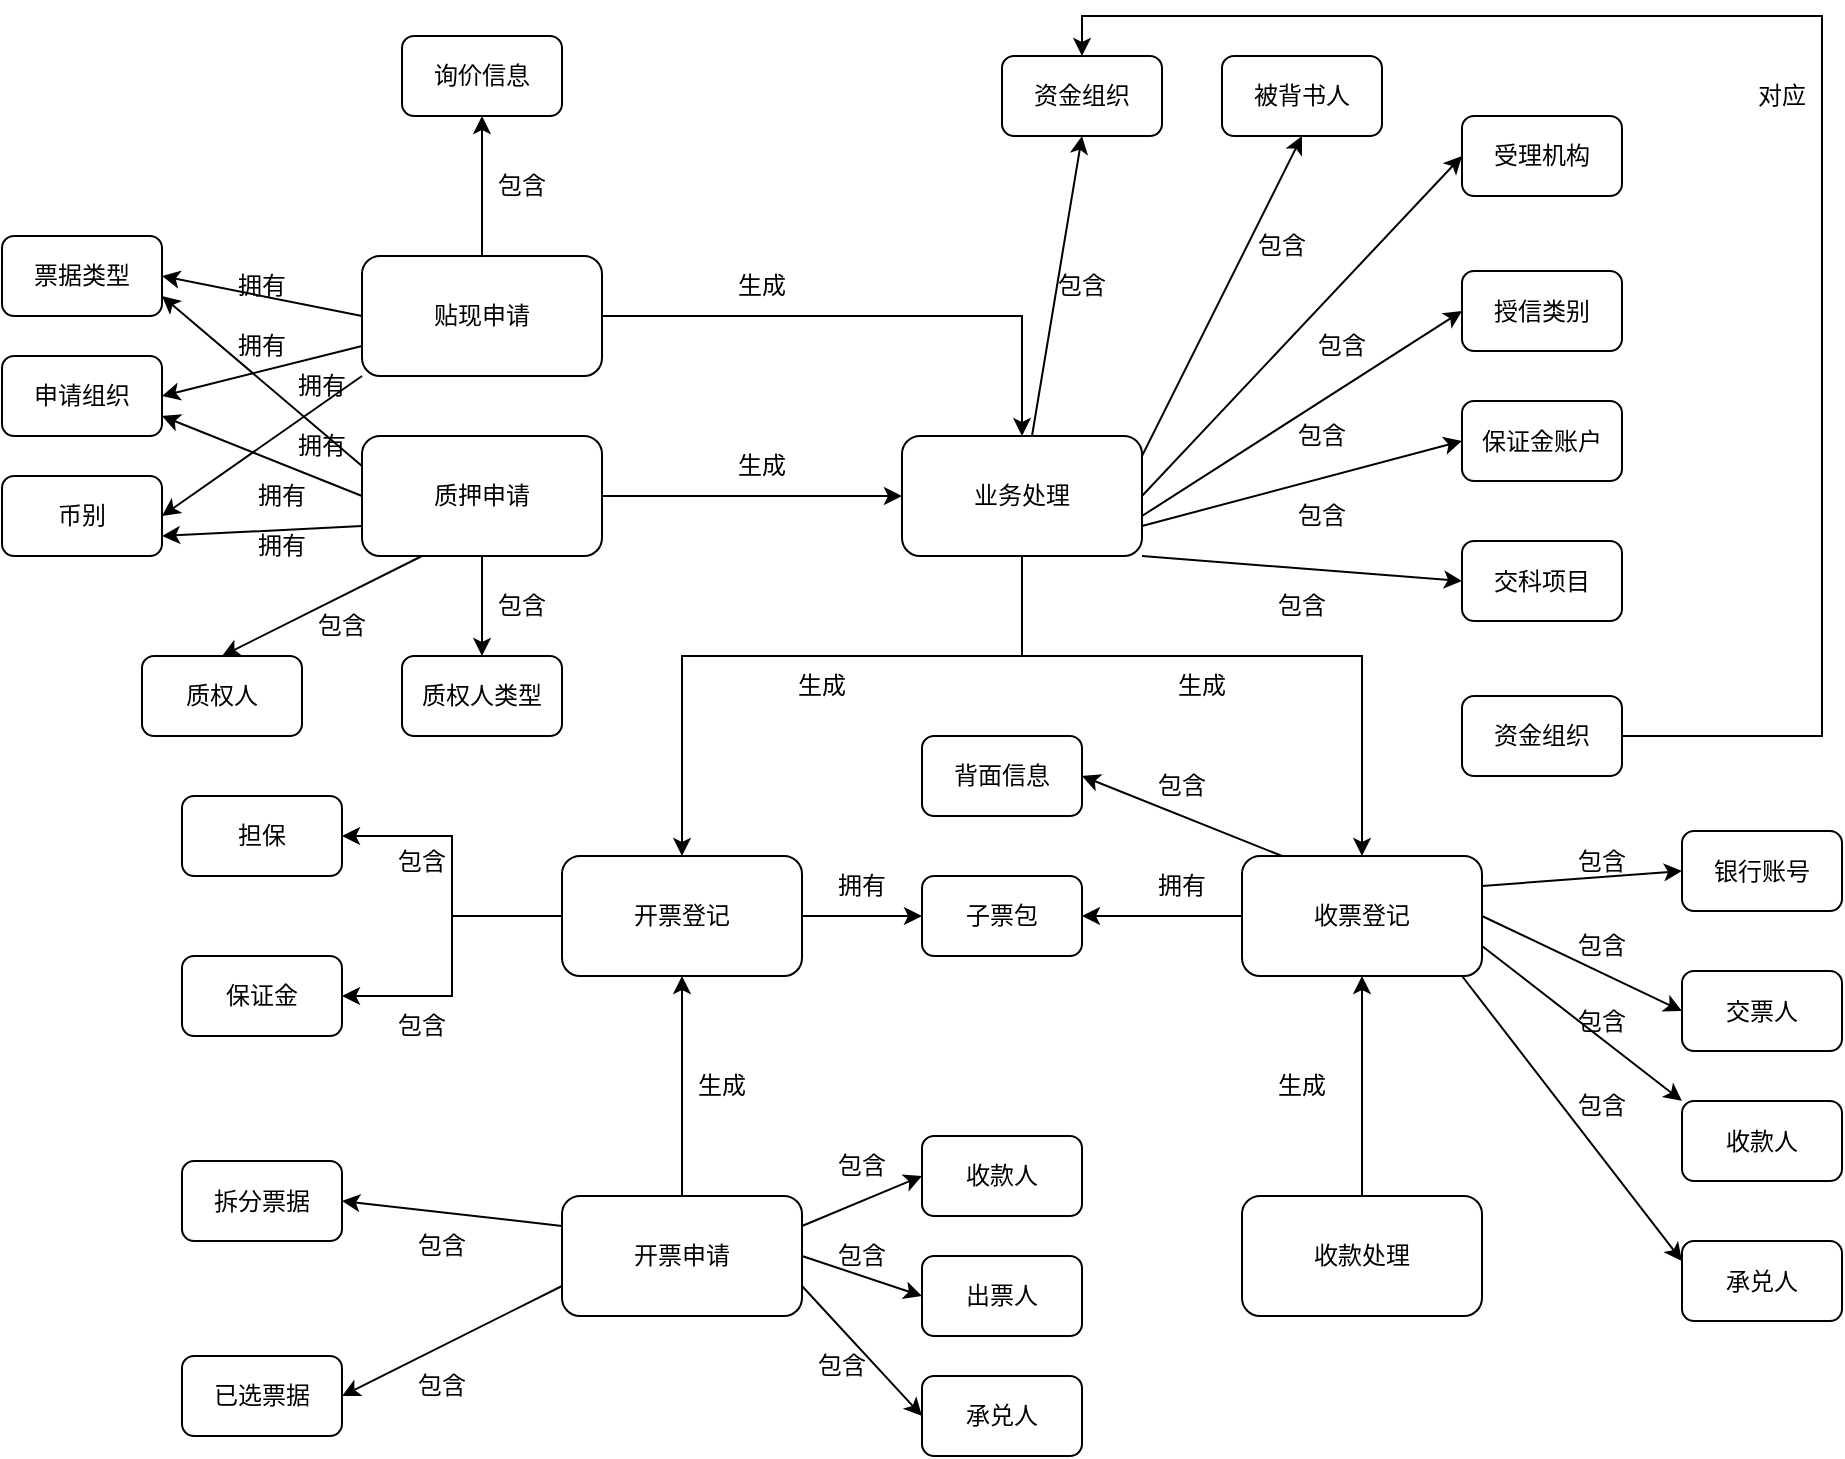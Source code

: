 <mxfile version="21.0.6" type="github">
  <diagram name="第 1 页" id="GGxodU9b4LXdH2wf0JVg">
    <mxGraphModel dx="1050" dy="541" grid="1" gridSize="10" guides="1" tooltips="1" connect="1" arrows="1" fold="1" page="1" pageScale="1" pageWidth="3300" pageHeight="4681" math="0" shadow="0">
      <root>
        <mxCell id="0" />
        <mxCell id="1" parent="0" />
        <mxCell id="caTv67Q1xba_H8R_C0RS-77" style="edgeStyle=orthogonalEdgeStyle;rounded=0;orthogonalLoop=1;jettySize=auto;html=1;entryX=0;entryY=0.5;entryDx=0;entryDy=0;" edge="1" parent="1" source="caTv67Q1xba_H8R_C0RS-1" target="caTv67Q1xba_H8R_C0RS-74">
          <mxGeometry relative="1" as="geometry" />
        </mxCell>
        <mxCell id="caTv67Q1xba_H8R_C0RS-78" style="edgeStyle=orthogonalEdgeStyle;rounded=0;orthogonalLoop=1;jettySize=auto;html=1;entryX=1;entryY=0.5;entryDx=0;entryDy=0;" edge="1" parent="1" source="caTv67Q1xba_H8R_C0RS-1" target="caTv67Q1xba_H8R_C0RS-67">
          <mxGeometry relative="1" as="geometry" />
        </mxCell>
        <mxCell id="caTv67Q1xba_H8R_C0RS-79" style="edgeStyle=orthogonalEdgeStyle;rounded=0;orthogonalLoop=1;jettySize=auto;html=1;entryX=1;entryY=0.5;entryDx=0;entryDy=0;" edge="1" parent="1" source="caTv67Q1xba_H8R_C0RS-1" target="caTv67Q1xba_H8R_C0RS-68">
          <mxGeometry relative="1" as="geometry" />
        </mxCell>
        <mxCell id="caTv67Q1xba_H8R_C0RS-1" value="开票登记" style="rounded=1;whiteSpace=wrap;html=1;" vertex="1" parent="1">
          <mxGeometry x="390" y="590" width="120" height="60" as="geometry" />
        </mxCell>
        <mxCell id="caTv67Q1xba_H8R_C0RS-13" style="edgeStyle=orthogonalEdgeStyle;rounded=0;orthogonalLoop=1;jettySize=auto;html=1;entryX=0.5;entryY=1;entryDx=0;entryDy=0;" edge="1" parent="1" source="caTv67Q1xba_H8R_C0RS-2" target="caTv67Q1xba_H8R_C0RS-1">
          <mxGeometry relative="1" as="geometry" />
        </mxCell>
        <mxCell id="caTv67Q1xba_H8R_C0RS-2" value="开票申请" style="rounded=1;whiteSpace=wrap;html=1;" vertex="1" parent="1">
          <mxGeometry x="390" y="760" width="120" height="60" as="geometry" />
        </mxCell>
        <mxCell id="caTv67Q1xba_H8R_C0RS-9" style="edgeStyle=orthogonalEdgeStyle;rounded=0;orthogonalLoop=1;jettySize=auto;html=1;" edge="1" parent="1" source="caTv67Q1xba_H8R_C0RS-3" target="caTv67Q1xba_H8R_C0RS-1">
          <mxGeometry relative="1" as="geometry">
            <Array as="points">
              <mxPoint x="620" y="490" />
              <mxPoint x="450" y="490" />
            </Array>
          </mxGeometry>
        </mxCell>
        <mxCell id="caTv67Q1xba_H8R_C0RS-11" style="edgeStyle=orthogonalEdgeStyle;rounded=0;orthogonalLoop=1;jettySize=auto;html=1;" edge="1" parent="1" source="caTv67Q1xba_H8R_C0RS-3" target="caTv67Q1xba_H8R_C0RS-5">
          <mxGeometry relative="1" as="geometry">
            <Array as="points">
              <mxPoint x="620" y="490" />
              <mxPoint x="790" y="490" />
            </Array>
          </mxGeometry>
        </mxCell>
        <mxCell id="caTv67Q1xba_H8R_C0RS-3" value="业务处理" style="rounded=1;whiteSpace=wrap;html=1;" vertex="1" parent="1">
          <mxGeometry x="560" y="380" width="120" height="60" as="geometry" />
        </mxCell>
        <mxCell id="caTv67Q1xba_H8R_C0RS-102" style="edgeStyle=orthogonalEdgeStyle;rounded=0;orthogonalLoop=1;jettySize=auto;html=1;entryX=1;entryY=0.5;entryDx=0;entryDy=0;" edge="1" parent="1" source="caTv67Q1xba_H8R_C0RS-5" target="caTv67Q1xba_H8R_C0RS-74">
          <mxGeometry relative="1" as="geometry" />
        </mxCell>
        <mxCell id="caTv67Q1xba_H8R_C0RS-5" value="收票登记" style="rounded=1;whiteSpace=wrap;html=1;" vertex="1" parent="1">
          <mxGeometry x="730" y="590" width="120" height="60" as="geometry" />
        </mxCell>
        <mxCell id="caTv67Q1xba_H8R_C0RS-12" style="edgeStyle=orthogonalEdgeStyle;rounded=0;orthogonalLoop=1;jettySize=auto;html=1;entryX=0.5;entryY=1;entryDx=0;entryDy=0;" edge="1" parent="1" source="caTv67Q1xba_H8R_C0RS-6" target="caTv67Q1xba_H8R_C0RS-5">
          <mxGeometry relative="1" as="geometry" />
        </mxCell>
        <mxCell id="caTv67Q1xba_H8R_C0RS-6" value="收款处理" style="rounded=1;whiteSpace=wrap;html=1;" vertex="1" parent="1">
          <mxGeometry x="730" y="760" width="120" height="60" as="geometry" />
        </mxCell>
        <mxCell id="caTv67Q1xba_H8R_C0RS-8" style="edgeStyle=orthogonalEdgeStyle;rounded=0;orthogonalLoop=1;jettySize=auto;html=1;" edge="1" parent="1" source="caTv67Q1xba_H8R_C0RS-7" target="caTv67Q1xba_H8R_C0RS-3">
          <mxGeometry relative="1" as="geometry" />
        </mxCell>
        <mxCell id="caTv67Q1xba_H8R_C0RS-7" value="质押申请" style="rounded=1;whiteSpace=wrap;html=1;" vertex="1" parent="1">
          <mxGeometry x="290" y="380" width="120" height="60" as="geometry" />
        </mxCell>
        <mxCell id="caTv67Q1xba_H8R_C0RS-14" value="生成" style="text;html=1;strokeColor=none;fillColor=none;align=center;verticalAlign=middle;whiteSpace=wrap;rounded=0;" vertex="1" parent="1">
          <mxGeometry x="460" y="380" width="60" height="30" as="geometry" />
        </mxCell>
        <mxCell id="caTv67Q1xba_H8R_C0RS-15" value="生成" style="text;html=1;strokeColor=none;fillColor=none;align=center;verticalAlign=middle;whiteSpace=wrap;rounded=0;" vertex="1" parent="1">
          <mxGeometry x="490" y="490" width="60" height="30" as="geometry" />
        </mxCell>
        <mxCell id="caTv67Q1xba_H8R_C0RS-16" value="生成" style="text;html=1;strokeColor=none;fillColor=none;align=center;verticalAlign=middle;whiteSpace=wrap;rounded=0;" vertex="1" parent="1">
          <mxGeometry x="680" y="490" width="60" height="30" as="geometry" />
        </mxCell>
        <mxCell id="caTv67Q1xba_H8R_C0RS-17" value="生成" style="text;html=1;strokeColor=none;fillColor=none;align=center;verticalAlign=middle;whiteSpace=wrap;rounded=0;" vertex="1" parent="1">
          <mxGeometry x="440" y="690" width="60" height="30" as="geometry" />
        </mxCell>
        <mxCell id="caTv67Q1xba_H8R_C0RS-18" value="生成" style="text;html=1;strokeColor=none;fillColor=none;align=center;verticalAlign=middle;whiteSpace=wrap;rounded=0;" vertex="1" parent="1">
          <mxGeometry x="730" y="690" width="60" height="30" as="geometry" />
        </mxCell>
        <mxCell id="caTv67Q1xba_H8R_C0RS-19" value="申请组织" style="rounded=1;whiteSpace=wrap;html=1;" vertex="1" parent="1">
          <mxGeometry x="110" y="340" width="80" height="40" as="geometry" />
        </mxCell>
        <mxCell id="caTv67Q1xba_H8R_C0RS-23" style="edgeStyle=orthogonalEdgeStyle;rounded=0;orthogonalLoop=1;jettySize=auto;html=1;" edge="1" parent="1" source="caTv67Q1xba_H8R_C0RS-22" target="caTv67Q1xba_H8R_C0RS-3">
          <mxGeometry relative="1" as="geometry" />
        </mxCell>
        <mxCell id="caTv67Q1xba_H8R_C0RS-22" value="贴现申请" style="rounded=1;whiteSpace=wrap;html=1;" vertex="1" parent="1">
          <mxGeometry x="290" y="290" width="120" height="60" as="geometry" />
        </mxCell>
        <mxCell id="caTv67Q1xba_H8R_C0RS-28" value="生成" style="text;html=1;strokeColor=none;fillColor=none;align=center;verticalAlign=middle;whiteSpace=wrap;rounded=0;" vertex="1" parent="1">
          <mxGeometry x="460" y="290" width="60" height="30" as="geometry" />
        </mxCell>
        <mxCell id="caTv67Q1xba_H8R_C0RS-33" value="币别" style="rounded=1;whiteSpace=wrap;html=1;" vertex="1" parent="1">
          <mxGeometry x="110" y="400" width="80" height="40" as="geometry" />
        </mxCell>
        <mxCell id="caTv67Q1xba_H8R_C0RS-34" value="票据类型" style="rounded=1;whiteSpace=wrap;html=1;" vertex="1" parent="1">
          <mxGeometry x="110" y="280" width="80" height="40" as="geometry" />
        </mxCell>
        <mxCell id="caTv67Q1xba_H8R_C0RS-35" value="询价信息" style="rounded=1;whiteSpace=wrap;html=1;" vertex="1" parent="1">
          <mxGeometry x="310" y="180" width="80" height="40" as="geometry" />
        </mxCell>
        <mxCell id="caTv67Q1xba_H8R_C0RS-36" value="质权人" style="rounded=1;whiteSpace=wrap;html=1;" vertex="1" parent="1">
          <mxGeometry x="180" y="490" width="80" height="40" as="geometry" />
        </mxCell>
        <mxCell id="caTv67Q1xba_H8R_C0RS-37" value="质权人类型" style="rounded=1;whiteSpace=wrap;html=1;" vertex="1" parent="1">
          <mxGeometry x="310" y="490" width="80" height="40" as="geometry" />
        </mxCell>
        <mxCell id="caTv67Q1xba_H8R_C0RS-39" value="" style="endArrow=classic;html=1;rounded=0;exitX=0.5;exitY=0;exitDx=0;exitDy=0;entryX=0.5;entryY=1;entryDx=0;entryDy=0;" edge="1" parent="1" source="caTv67Q1xba_H8R_C0RS-22" target="caTv67Q1xba_H8R_C0RS-35">
          <mxGeometry width="50" height="50" relative="1" as="geometry">
            <mxPoint x="290" y="310" as="sourcePoint" />
            <mxPoint x="230" y="230" as="targetPoint" />
          </mxGeometry>
        </mxCell>
        <mxCell id="caTv67Q1xba_H8R_C0RS-42" value="" style="endArrow=classic;html=1;rounded=0;entryX=1;entryY=0.5;entryDx=0;entryDy=0;exitX=0;exitY=0.5;exitDx=0;exitDy=0;" edge="1" parent="1" source="caTv67Q1xba_H8R_C0RS-22" target="caTv67Q1xba_H8R_C0RS-34">
          <mxGeometry width="50" height="50" relative="1" as="geometry">
            <mxPoint x="400" y="480" as="sourcePoint" />
            <mxPoint x="540" y="400" as="targetPoint" />
          </mxGeometry>
        </mxCell>
        <mxCell id="caTv67Q1xba_H8R_C0RS-44" value="" style="endArrow=classic;html=1;rounded=0;exitX=0;exitY=0.75;exitDx=0;exitDy=0;" edge="1" parent="1" source="caTv67Q1xba_H8R_C0RS-22">
          <mxGeometry width="50" height="50" relative="1" as="geometry">
            <mxPoint x="300" y="330" as="sourcePoint" />
            <mxPoint x="190" y="360" as="targetPoint" />
          </mxGeometry>
        </mxCell>
        <mxCell id="caTv67Q1xba_H8R_C0RS-45" value="" style="endArrow=classic;html=1;rounded=0;exitX=0;exitY=1;exitDx=0;exitDy=0;entryX=1;entryY=0.5;entryDx=0;entryDy=0;" edge="1" parent="1" source="caTv67Q1xba_H8R_C0RS-22" target="caTv67Q1xba_H8R_C0RS-33">
          <mxGeometry width="50" height="50" relative="1" as="geometry">
            <mxPoint x="300" y="345" as="sourcePoint" />
            <mxPoint x="200" y="370" as="targetPoint" />
          </mxGeometry>
        </mxCell>
        <mxCell id="caTv67Q1xba_H8R_C0RS-46" value="" style="endArrow=classic;html=1;rounded=0;exitX=0;exitY=0.25;exitDx=0;exitDy=0;entryX=1;entryY=0.75;entryDx=0;entryDy=0;" edge="1" parent="1" source="caTv67Q1xba_H8R_C0RS-7" target="caTv67Q1xba_H8R_C0RS-34">
          <mxGeometry width="50" height="50" relative="1" as="geometry">
            <mxPoint x="300" y="360" as="sourcePoint" />
            <mxPoint x="200" y="430" as="targetPoint" />
          </mxGeometry>
        </mxCell>
        <mxCell id="caTv67Q1xba_H8R_C0RS-47" value="" style="endArrow=classic;html=1;rounded=0;exitX=0;exitY=0.5;exitDx=0;exitDy=0;entryX=1;entryY=0.75;entryDx=0;entryDy=0;" edge="1" parent="1" source="caTv67Q1xba_H8R_C0RS-7" target="caTv67Q1xba_H8R_C0RS-19">
          <mxGeometry width="50" height="50" relative="1" as="geometry">
            <mxPoint x="300" y="405" as="sourcePoint" />
            <mxPoint x="200" y="320" as="targetPoint" />
          </mxGeometry>
        </mxCell>
        <mxCell id="caTv67Q1xba_H8R_C0RS-48" value="" style="endArrow=classic;html=1;rounded=0;exitX=0;exitY=0.75;exitDx=0;exitDy=0;entryX=1;entryY=0.75;entryDx=0;entryDy=0;" edge="1" parent="1" source="caTv67Q1xba_H8R_C0RS-7" target="caTv67Q1xba_H8R_C0RS-33">
          <mxGeometry width="50" height="50" relative="1" as="geometry">
            <mxPoint x="300" y="420" as="sourcePoint" />
            <mxPoint x="200" y="380" as="targetPoint" />
          </mxGeometry>
        </mxCell>
        <mxCell id="caTv67Q1xba_H8R_C0RS-49" value="" style="endArrow=classic;html=1;rounded=0;exitX=0.25;exitY=1;exitDx=0;exitDy=0;entryX=0.5;entryY=0;entryDx=0;entryDy=0;" edge="1" parent="1" source="caTv67Q1xba_H8R_C0RS-7" target="caTv67Q1xba_H8R_C0RS-36">
          <mxGeometry width="50" height="50" relative="1" as="geometry">
            <mxPoint x="300" y="435" as="sourcePoint" />
            <mxPoint x="200" y="440" as="targetPoint" />
          </mxGeometry>
        </mxCell>
        <mxCell id="caTv67Q1xba_H8R_C0RS-50" value="" style="endArrow=classic;html=1;rounded=0;exitX=0.5;exitY=1;exitDx=0;exitDy=0;" edge="1" parent="1" source="caTv67Q1xba_H8R_C0RS-7" target="caTv67Q1xba_H8R_C0RS-37">
          <mxGeometry width="50" height="50" relative="1" as="geometry">
            <mxPoint x="330" y="450" as="sourcePoint" />
            <mxPoint x="230" y="500" as="targetPoint" />
          </mxGeometry>
        </mxCell>
        <mxCell id="caTv67Q1xba_H8R_C0RS-51" value="拥有" style="text;html=1;strokeColor=none;fillColor=none;align=center;verticalAlign=middle;whiteSpace=wrap;rounded=0;" vertex="1" parent="1">
          <mxGeometry x="210" y="290" width="60" height="30" as="geometry" />
        </mxCell>
        <mxCell id="caTv67Q1xba_H8R_C0RS-52" value="拥有" style="text;html=1;strokeColor=none;fillColor=none;align=center;verticalAlign=middle;whiteSpace=wrap;rounded=0;" vertex="1" parent="1">
          <mxGeometry x="210" y="320" width="60" height="30" as="geometry" />
        </mxCell>
        <mxCell id="caTv67Q1xba_H8R_C0RS-53" value="拥有" style="text;html=1;strokeColor=none;fillColor=none;align=center;verticalAlign=middle;whiteSpace=wrap;rounded=0;" vertex="1" parent="1">
          <mxGeometry x="220" y="420" width="60" height="30" as="geometry" />
        </mxCell>
        <mxCell id="caTv67Q1xba_H8R_C0RS-54" value="拥有" style="text;html=1;strokeColor=none;fillColor=none;align=center;verticalAlign=middle;whiteSpace=wrap;rounded=0;" vertex="1" parent="1">
          <mxGeometry x="220" y="395" width="60" height="30" as="geometry" />
        </mxCell>
        <mxCell id="caTv67Q1xba_H8R_C0RS-55" value="拥有" style="text;html=1;strokeColor=none;fillColor=none;align=center;verticalAlign=middle;whiteSpace=wrap;rounded=0;" vertex="1" parent="1">
          <mxGeometry x="240" y="370" width="60" height="30" as="geometry" />
        </mxCell>
        <mxCell id="caTv67Q1xba_H8R_C0RS-56" value="拥有" style="text;html=1;strokeColor=none;fillColor=none;align=center;verticalAlign=middle;whiteSpace=wrap;rounded=0;" vertex="1" parent="1">
          <mxGeometry x="240" y="340" width="60" height="30" as="geometry" />
        </mxCell>
        <mxCell id="caTv67Q1xba_H8R_C0RS-57" value="包含" style="text;html=1;strokeColor=none;fillColor=none;align=center;verticalAlign=middle;whiteSpace=wrap;rounded=0;" vertex="1" parent="1">
          <mxGeometry x="340" y="240" width="60" height="30" as="geometry" />
        </mxCell>
        <mxCell id="caTv67Q1xba_H8R_C0RS-58" value="包含" style="text;html=1;strokeColor=none;fillColor=none;align=center;verticalAlign=middle;whiteSpace=wrap;rounded=0;" vertex="1" parent="1">
          <mxGeometry x="250" y="460" width="60" height="30" as="geometry" />
        </mxCell>
        <mxCell id="caTv67Q1xba_H8R_C0RS-59" value="包含" style="text;html=1;strokeColor=none;fillColor=none;align=center;verticalAlign=middle;whiteSpace=wrap;rounded=0;" vertex="1" parent="1">
          <mxGeometry x="340" y="450" width="60" height="30" as="geometry" />
        </mxCell>
        <mxCell id="caTv67Q1xba_H8R_C0RS-60" value="被背书人" style="rounded=1;whiteSpace=wrap;html=1;" vertex="1" parent="1">
          <mxGeometry x="720" y="190" width="80" height="40" as="geometry" />
        </mxCell>
        <mxCell id="caTv67Q1xba_H8R_C0RS-61" value="资金组织" style="rounded=1;whiteSpace=wrap;html=1;" vertex="1" parent="1">
          <mxGeometry x="610" y="190" width="80" height="40" as="geometry" />
        </mxCell>
        <mxCell id="caTv67Q1xba_H8R_C0RS-62" value="保证金账户" style="rounded=1;whiteSpace=wrap;html=1;" vertex="1" parent="1">
          <mxGeometry x="840" y="362.5" width="80" height="40" as="geometry" />
        </mxCell>
        <mxCell id="caTv67Q1xba_H8R_C0RS-63" value="受理机构" style="rounded=1;whiteSpace=wrap;html=1;" vertex="1" parent="1">
          <mxGeometry x="840" y="220" width="80" height="40" as="geometry" />
        </mxCell>
        <mxCell id="caTv67Q1xba_H8R_C0RS-64" value="授信类别" style="rounded=1;whiteSpace=wrap;html=1;" vertex="1" parent="1">
          <mxGeometry x="840" y="297.5" width="80" height="40" as="geometry" />
        </mxCell>
        <mxCell id="caTv67Q1xba_H8R_C0RS-65" value="交科项目" style="rounded=1;whiteSpace=wrap;html=1;" vertex="1" parent="1">
          <mxGeometry x="840" y="432.5" width="80" height="40" as="geometry" />
        </mxCell>
        <mxCell id="caTv67Q1xba_H8R_C0RS-67" value="担保" style="rounded=1;whiteSpace=wrap;html=1;" vertex="1" parent="1">
          <mxGeometry x="200" y="560" width="80" height="40" as="geometry" />
        </mxCell>
        <mxCell id="caTv67Q1xba_H8R_C0RS-68" value="保证金" style="rounded=1;whiteSpace=wrap;html=1;" vertex="1" parent="1">
          <mxGeometry x="200" y="640" width="80" height="40" as="geometry" />
        </mxCell>
        <mxCell id="caTv67Q1xba_H8R_C0RS-69" value="承兑人" style="rounded=1;whiteSpace=wrap;html=1;" vertex="1" parent="1">
          <mxGeometry x="570" y="850" width="80" height="40" as="geometry" />
        </mxCell>
        <mxCell id="caTv67Q1xba_H8R_C0RS-70" value="出票人" style="rounded=1;whiteSpace=wrap;html=1;" vertex="1" parent="1">
          <mxGeometry x="570" y="790" width="80" height="40" as="geometry" />
        </mxCell>
        <mxCell id="caTv67Q1xba_H8R_C0RS-71" style="edgeStyle=orthogonalEdgeStyle;rounded=0;orthogonalLoop=1;jettySize=auto;html=1;exitX=0.5;exitY=1;exitDx=0;exitDy=0;" edge="1" parent="1" source="caTv67Q1xba_H8R_C0RS-70" target="caTv67Q1xba_H8R_C0RS-70">
          <mxGeometry relative="1" as="geometry" />
        </mxCell>
        <mxCell id="caTv67Q1xba_H8R_C0RS-73" value="收款人" style="rounded=1;whiteSpace=wrap;html=1;" vertex="1" parent="1">
          <mxGeometry x="570" y="730" width="80" height="40" as="geometry" />
        </mxCell>
        <mxCell id="caTv67Q1xba_H8R_C0RS-74" value="子票包" style="rounded=1;whiteSpace=wrap;html=1;" vertex="1" parent="1">
          <mxGeometry x="570" y="600" width="80" height="40" as="geometry" />
        </mxCell>
        <mxCell id="caTv67Q1xba_H8R_C0RS-75" value="拆分票据" style="rounded=1;whiteSpace=wrap;html=1;" vertex="1" parent="1">
          <mxGeometry x="200" y="742.5" width="80" height="40" as="geometry" />
        </mxCell>
        <mxCell id="caTv67Q1xba_H8R_C0RS-76" value="已选票据" style="rounded=1;whiteSpace=wrap;html=1;" vertex="1" parent="1">
          <mxGeometry x="200" y="840" width="80" height="40" as="geometry" />
        </mxCell>
        <mxCell id="caTv67Q1xba_H8R_C0RS-80" value="" style="endArrow=classic;html=1;rounded=0;entryX=1;entryY=0.5;entryDx=0;entryDy=0;exitX=0;exitY=0.25;exitDx=0;exitDy=0;" edge="1" parent="1" source="caTv67Q1xba_H8R_C0RS-2" target="caTv67Q1xba_H8R_C0RS-75">
          <mxGeometry width="50" height="50" relative="1" as="geometry">
            <mxPoint x="490" y="650" as="sourcePoint" />
            <mxPoint x="540" y="600" as="targetPoint" />
          </mxGeometry>
        </mxCell>
        <mxCell id="caTv67Q1xba_H8R_C0RS-81" value="" style="endArrow=classic;html=1;rounded=0;entryX=1;entryY=0.5;entryDx=0;entryDy=0;exitX=0;exitY=0.75;exitDx=0;exitDy=0;" edge="1" parent="1" source="caTv67Q1xba_H8R_C0RS-2" target="caTv67Q1xba_H8R_C0RS-76">
          <mxGeometry width="50" height="50" relative="1" as="geometry">
            <mxPoint x="400" y="785" as="sourcePoint" />
            <mxPoint x="350" y="780" as="targetPoint" />
          </mxGeometry>
        </mxCell>
        <mxCell id="caTv67Q1xba_H8R_C0RS-82" value="" style="endArrow=classic;html=1;rounded=0;entryX=0;entryY=0.5;entryDx=0;entryDy=0;exitX=1;exitY=0.75;exitDx=0;exitDy=0;" edge="1" parent="1" source="caTv67Q1xba_H8R_C0RS-2" target="caTv67Q1xba_H8R_C0RS-69">
          <mxGeometry width="50" height="50" relative="1" as="geometry">
            <mxPoint x="400" y="815" as="sourcePoint" />
            <mxPoint x="350" y="850" as="targetPoint" />
          </mxGeometry>
        </mxCell>
        <mxCell id="caTv67Q1xba_H8R_C0RS-83" value="" style="endArrow=classic;html=1;rounded=0;entryX=0;entryY=0.5;entryDx=0;entryDy=0;exitX=1;exitY=0.5;exitDx=0;exitDy=0;" edge="1" parent="1" source="caTv67Q1xba_H8R_C0RS-2" target="caTv67Q1xba_H8R_C0RS-70">
          <mxGeometry width="50" height="50" relative="1" as="geometry">
            <mxPoint x="520" y="815" as="sourcePoint" />
            <mxPoint x="580" y="860" as="targetPoint" />
          </mxGeometry>
        </mxCell>
        <mxCell id="caTv67Q1xba_H8R_C0RS-84" value="" style="endArrow=classic;html=1;rounded=0;entryX=0;entryY=0.5;entryDx=0;entryDy=0;exitX=1;exitY=0.25;exitDx=0;exitDy=0;" edge="1" parent="1" source="caTv67Q1xba_H8R_C0RS-2" target="caTv67Q1xba_H8R_C0RS-73">
          <mxGeometry width="50" height="50" relative="1" as="geometry">
            <mxPoint x="520" y="800" as="sourcePoint" />
            <mxPoint x="580" y="800" as="targetPoint" />
          </mxGeometry>
        </mxCell>
        <mxCell id="caTv67Q1xba_H8R_C0RS-85" value="" style="endArrow=classic;html=1;rounded=0;entryX=0.5;entryY=1;entryDx=0;entryDy=0;" edge="1" parent="1" source="caTv67Q1xba_H8R_C0RS-3" target="caTv67Q1xba_H8R_C0RS-61">
          <mxGeometry width="50" height="50" relative="1" as="geometry">
            <mxPoint x="490" y="450" as="sourcePoint" />
            <mxPoint x="540" y="400" as="targetPoint" />
          </mxGeometry>
        </mxCell>
        <mxCell id="caTv67Q1xba_H8R_C0RS-88" value="" style="endArrow=classic;html=1;rounded=0;entryX=0.5;entryY=1;entryDx=0;entryDy=0;" edge="1" parent="1" target="caTv67Q1xba_H8R_C0RS-60">
          <mxGeometry width="50" height="50" relative="1" as="geometry">
            <mxPoint x="680" y="390" as="sourcePoint" />
            <mxPoint x="660" y="240" as="targetPoint" />
          </mxGeometry>
        </mxCell>
        <mxCell id="caTv67Q1xba_H8R_C0RS-89" value="" style="endArrow=classic;html=1;rounded=0;exitX=1;exitY=0.5;exitDx=0;exitDy=0;entryX=0;entryY=0.5;entryDx=0;entryDy=0;" edge="1" parent="1" source="caTv67Q1xba_H8R_C0RS-3" target="caTv67Q1xba_H8R_C0RS-63">
          <mxGeometry width="50" height="50" relative="1" as="geometry">
            <mxPoint x="690" y="390" as="sourcePoint" />
            <mxPoint x="770" y="300" as="targetPoint" />
          </mxGeometry>
        </mxCell>
        <mxCell id="caTv67Q1xba_H8R_C0RS-90" value="" style="endArrow=classic;html=1;rounded=0;entryX=0;entryY=0.5;entryDx=0;entryDy=0;" edge="1" parent="1" target="caTv67Q1xba_H8R_C0RS-64">
          <mxGeometry width="50" height="50" relative="1" as="geometry">
            <mxPoint x="680" y="420" as="sourcePoint" />
            <mxPoint x="850" y="250" as="targetPoint" />
          </mxGeometry>
        </mxCell>
        <mxCell id="caTv67Q1xba_H8R_C0RS-91" value="" style="endArrow=classic;html=1;rounded=0;exitX=1;exitY=0.75;exitDx=0;exitDy=0;entryX=0;entryY=0.5;entryDx=0;entryDy=0;" edge="1" parent="1" source="caTv67Q1xba_H8R_C0RS-3" target="caTv67Q1xba_H8R_C0RS-62">
          <mxGeometry width="50" height="50" relative="1" as="geometry">
            <mxPoint x="690" y="435" as="sourcePoint" />
            <mxPoint x="850" y="328" as="targetPoint" />
          </mxGeometry>
        </mxCell>
        <mxCell id="caTv67Q1xba_H8R_C0RS-92" value="" style="endArrow=classic;html=1;rounded=0;exitX=1;exitY=1;exitDx=0;exitDy=0;entryX=0;entryY=0.5;entryDx=0;entryDy=0;" edge="1" parent="1" source="caTv67Q1xba_H8R_C0RS-3" target="caTv67Q1xba_H8R_C0RS-65">
          <mxGeometry width="50" height="50" relative="1" as="geometry">
            <mxPoint x="690" y="435" as="sourcePoint" />
            <mxPoint x="850" y="393" as="targetPoint" />
          </mxGeometry>
        </mxCell>
        <mxCell id="caTv67Q1xba_H8R_C0RS-106" style="edgeStyle=orthogonalEdgeStyle;rounded=0;orthogonalLoop=1;jettySize=auto;html=1;entryX=0.5;entryY=0;entryDx=0;entryDy=0;" edge="1" parent="1" source="caTv67Q1xba_H8R_C0RS-93" target="caTv67Q1xba_H8R_C0RS-61">
          <mxGeometry relative="1" as="geometry">
            <Array as="points">
              <mxPoint x="1020" y="530" />
              <mxPoint x="1020" y="170" />
              <mxPoint x="650" y="170" />
            </Array>
          </mxGeometry>
        </mxCell>
        <mxCell id="caTv67Q1xba_H8R_C0RS-93" value="资金组织" style="rounded=1;whiteSpace=wrap;html=1;" vertex="1" parent="1">
          <mxGeometry x="840" y="510" width="80" height="40" as="geometry" />
        </mxCell>
        <mxCell id="caTv67Q1xba_H8R_C0RS-94" value="交票人" style="rounded=1;whiteSpace=wrap;html=1;" vertex="1" parent="1">
          <mxGeometry x="950" y="647.5" width="80" height="40" as="geometry" />
        </mxCell>
        <mxCell id="caTv67Q1xba_H8R_C0RS-95" value="银行账号" style="rounded=1;whiteSpace=wrap;html=1;" vertex="1" parent="1">
          <mxGeometry x="950" y="577.5" width="80" height="40" as="geometry" />
        </mxCell>
        <mxCell id="caTv67Q1xba_H8R_C0RS-97" value="承兑人" style="rounded=1;whiteSpace=wrap;html=1;" vertex="1" parent="1">
          <mxGeometry x="950" y="782.5" width="80" height="40" as="geometry" />
        </mxCell>
        <mxCell id="caTv67Q1xba_H8R_C0RS-98" value="收款人" style="rounded=1;whiteSpace=wrap;html=1;" vertex="1" parent="1">
          <mxGeometry x="950" y="712.5" width="80" height="40" as="geometry" />
        </mxCell>
        <mxCell id="caTv67Q1xba_H8R_C0RS-101" value="背面信息" style="rounded=1;whiteSpace=wrap;html=1;" vertex="1" parent="1">
          <mxGeometry x="570" y="530" width="80" height="40" as="geometry" />
        </mxCell>
        <mxCell id="caTv67Q1xba_H8R_C0RS-103" value="拥有" style="text;html=1;strokeColor=none;fillColor=none;align=center;verticalAlign=middle;whiteSpace=wrap;rounded=0;" vertex="1" parent="1">
          <mxGeometry x="510" y="590" width="60" height="30" as="geometry" />
        </mxCell>
        <mxCell id="caTv67Q1xba_H8R_C0RS-104" value="拥有" style="text;html=1;strokeColor=none;fillColor=none;align=center;verticalAlign=middle;whiteSpace=wrap;rounded=0;" vertex="1" parent="1">
          <mxGeometry x="670" y="590" width="60" height="30" as="geometry" />
        </mxCell>
        <mxCell id="caTv67Q1xba_H8R_C0RS-107" value="" style="endArrow=classic;html=1;rounded=0;entryX=0;entryY=0.5;entryDx=0;entryDy=0;exitX=1;exitY=0.25;exitDx=0;exitDy=0;" edge="1" parent="1" source="caTv67Q1xba_H8R_C0RS-5" target="caTv67Q1xba_H8R_C0RS-95">
          <mxGeometry width="50" height="50" relative="1" as="geometry">
            <mxPoint x="850" y="605" as="sourcePoint" />
            <mxPoint x="900" y="555" as="targetPoint" />
          </mxGeometry>
        </mxCell>
        <mxCell id="caTv67Q1xba_H8R_C0RS-108" value="" style="endArrow=classic;html=1;rounded=0;entryX=0;entryY=0.5;entryDx=0;entryDy=0;exitX=1;exitY=0.5;exitDx=0;exitDy=0;" edge="1" parent="1" source="caTv67Q1xba_H8R_C0RS-5" target="caTv67Q1xba_H8R_C0RS-94">
          <mxGeometry width="50" height="50" relative="1" as="geometry">
            <mxPoint x="860" y="615" as="sourcePoint" />
            <mxPoint x="960" y="608" as="targetPoint" />
          </mxGeometry>
        </mxCell>
        <mxCell id="caTv67Q1xba_H8R_C0RS-109" value="" style="endArrow=classic;html=1;rounded=0;entryX=0;entryY=0;entryDx=0;entryDy=0;exitX=1;exitY=0.75;exitDx=0;exitDy=0;" edge="1" parent="1" source="caTv67Q1xba_H8R_C0RS-5" target="caTv67Q1xba_H8R_C0RS-98">
          <mxGeometry width="50" height="50" relative="1" as="geometry">
            <mxPoint x="860" y="630" as="sourcePoint" />
            <mxPoint x="960" y="678" as="targetPoint" />
          </mxGeometry>
        </mxCell>
        <mxCell id="caTv67Q1xba_H8R_C0RS-110" value="" style="endArrow=classic;html=1;rounded=0;entryX=0;entryY=0.25;entryDx=0;entryDy=0;" edge="1" parent="1" target="caTv67Q1xba_H8R_C0RS-97">
          <mxGeometry width="50" height="50" relative="1" as="geometry">
            <mxPoint x="840" y="650" as="sourcePoint" />
            <mxPoint x="960" y="723" as="targetPoint" />
          </mxGeometry>
        </mxCell>
        <mxCell id="caTv67Q1xba_H8R_C0RS-111" value="" style="endArrow=classic;html=1;rounded=0;entryX=1;entryY=0.5;entryDx=0;entryDy=0;" edge="1" parent="1" target="caTv67Q1xba_H8R_C0RS-101">
          <mxGeometry width="50" height="50" relative="1" as="geometry">
            <mxPoint x="750" y="590" as="sourcePoint" />
            <mxPoint x="960" y="678" as="targetPoint" />
          </mxGeometry>
        </mxCell>
        <mxCell id="caTv67Q1xba_H8R_C0RS-112" value="对应" style="text;html=1;strokeColor=none;fillColor=none;align=center;verticalAlign=middle;whiteSpace=wrap;rounded=0;" vertex="1" parent="1">
          <mxGeometry x="970" y="195" width="60" height="30" as="geometry" />
        </mxCell>
        <mxCell id="caTv67Q1xba_H8R_C0RS-113" value="包含" style="text;html=1;strokeColor=none;fillColor=none;align=center;verticalAlign=middle;whiteSpace=wrap;rounded=0;" vertex="1" parent="1">
          <mxGeometry x="740" y="405" width="60" height="30" as="geometry" />
        </mxCell>
        <mxCell id="caTv67Q1xba_H8R_C0RS-114" value="包含" style="text;html=1;strokeColor=none;fillColor=none;align=center;verticalAlign=middle;whiteSpace=wrap;rounded=0;" vertex="1" parent="1">
          <mxGeometry x="620" y="290" width="60" height="30" as="geometry" />
        </mxCell>
        <mxCell id="caTv67Q1xba_H8R_C0RS-115" value="包含" style="text;html=1;strokeColor=none;fillColor=none;align=center;verticalAlign=middle;whiteSpace=wrap;rounded=0;" vertex="1" parent="1">
          <mxGeometry x="740" y="365" width="60" height="30" as="geometry" />
        </mxCell>
        <mxCell id="caTv67Q1xba_H8R_C0RS-116" value="包含" style="text;html=1;strokeColor=none;fillColor=none;align=center;verticalAlign=middle;whiteSpace=wrap;rounded=0;" vertex="1" parent="1">
          <mxGeometry x="720" y="270" width="60" height="30" as="geometry" />
        </mxCell>
        <mxCell id="caTv67Q1xba_H8R_C0RS-117" value="包含" style="text;html=1;strokeColor=none;fillColor=none;align=center;verticalAlign=middle;whiteSpace=wrap;rounded=0;" vertex="1" parent="1">
          <mxGeometry x="750" y="320" width="60" height="30" as="geometry" />
        </mxCell>
        <mxCell id="caTv67Q1xba_H8R_C0RS-120" value="包含" style="text;html=1;strokeColor=none;fillColor=none;align=center;verticalAlign=middle;whiteSpace=wrap;rounded=0;" vertex="1" parent="1">
          <mxGeometry x="730" y="450" width="60" height="30" as="geometry" />
        </mxCell>
        <mxCell id="caTv67Q1xba_H8R_C0RS-121" value="包含" style="text;html=1;strokeColor=none;fillColor=none;align=center;verticalAlign=middle;whiteSpace=wrap;rounded=0;" vertex="1" parent="1">
          <mxGeometry x="880" y="577.5" width="60" height="30" as="geometry" />
        </mxCell>
        <mxCell id="caTv67Q1xba_H8R_C0RS-122" value="包含" style="text;html=1;strokeColor=none;fillColor=none;align=center;verticalAlign=middle;whiteSpace=wrap;rounded=0;" vertex="1" parent="1">
          <mxGeometry x="880" y="620" width="60" height="30" as="geometry" />
        </mxCell>
        <mxCell id="caTv67Q1xba_H8R_C0RS-123" value="包含" style="text;html=1;strokeColor=none;fillColor=none;align=center;verticalAlign=middle;whiteSpace=wrap;rounded=0;" vertex="1" parent="1">
          <mxGeometry x="880" y="657.5" width="60" height="30" as="geometry" />
        </mxCell>
        <mxCell id="caTv67Q1xba_H8R_C0RS-124" value="包含" style="text;html=1;strokeColor=none;fillColor=none;align=center;verticalAlign=middle;whiteSpace=wrap;rounded=0;" vertex="1" parent="1">
          <mxGeometry x="880" y="700" width="60" height="30" as="geometry" />
        </mxCell>
        <mxCell id="caTv67Q1xba_H8R_C0RS-125" value="包含" style="text;html=1;strokeColor=none;fillColor=none;align=center;verticalAlign=middle;whiteSpace=wrap;rounded=0;" vertex="1" parent="1">
          <mxGeometry x="670" y="540" width="60" height="30" as="geometry" />
        </mxCell>
        <mxCell id="caTv67Q1xba_H8R_C0RS-126" value="包含" style="text;html=1;strokeColor=none;fillColor=none;align=center;verticalAlign=middle;whiteSpace=wrap;rounded=0;" vertex="1" parent="1">
          <mxGeometry x="290" y="577.5" width="60" height="30" as="geometry" />
        </mxCell>
        <mxCell id="caTv67Q1xba_H8R_C0RS-127" value="包含" style="text;html=1;strokeColor=none;fillColor=none;align=center;verticalAlign=middle;whiteSpace=wrap;rounded=0;" vertex="1" parent="1">
          <mxGeometry x="300" y="770" width="60" height="30" as="geometry" />
        </mxCell>
        <mxCell id="caTv67Q1xba_H8R_C0RS-128" value="包含" style="text;html=1;strokeColor=none;fillColor=none;align=center;verticalAlign=middle;whiteSpace=wrap;rounded=0;" vertex="1" parent="1">
          <mxGeometry x="300" y="840" width="60" height="30" as="geometry" />
        </mxCell>
        <mxCell id="caTv67Q1xba_H8R_C0RS-129" value="包含" style="text;html=1;strokeColor=none;fillColor=none;align=center;verticalAlign=middle;whiteSpace=wrap;rounded=0;" vertex="1" parent="1">
          <mxGeometry x="290" y="660" width="60" height="30" as="geometry" />
        </mxCell>
        <mxCell id="caTv67Q1xba_H8R_C0RS-130" value="包含" style="text;html=1;strokeColor=none;fillColor=none;align=center;verticalAlign=middle;whiteSpace=wrap;rounded=0;" vertex="1" parent="1">
          <mxGeometry x="510" y="730" width="60" height="30" as="geometry" />
        </mxCell>
        <mxCell id="caTv67Q1xba_H8R_C0RS-131" value="包含" style="text;html=1;strokeColor=none;fillColor=none;align=center;verticalAlign=middle;whiteSpace=wrap;rounded=0;" vertex="1" parent="1">
          <mxGeometry x="510" y="775" width="60" height="30" as="geometry" />
        </mxCell>
        <mxCell id="caTv67Q1xba_H8R_C0RS-132" value="包含" style="text;html=1;strokeColor=none;fillColor=none;align=center;verticalAlign=middle;whiteSpace=wrap;rounded=0;" vertex="1" parent="1">
          <mxGeometry x="500" y="830" width="60" height="30" as="geometry" />
        </mxCell>
      </root>
    </mxGraphModel>
  </diagram>
</mxfile>
